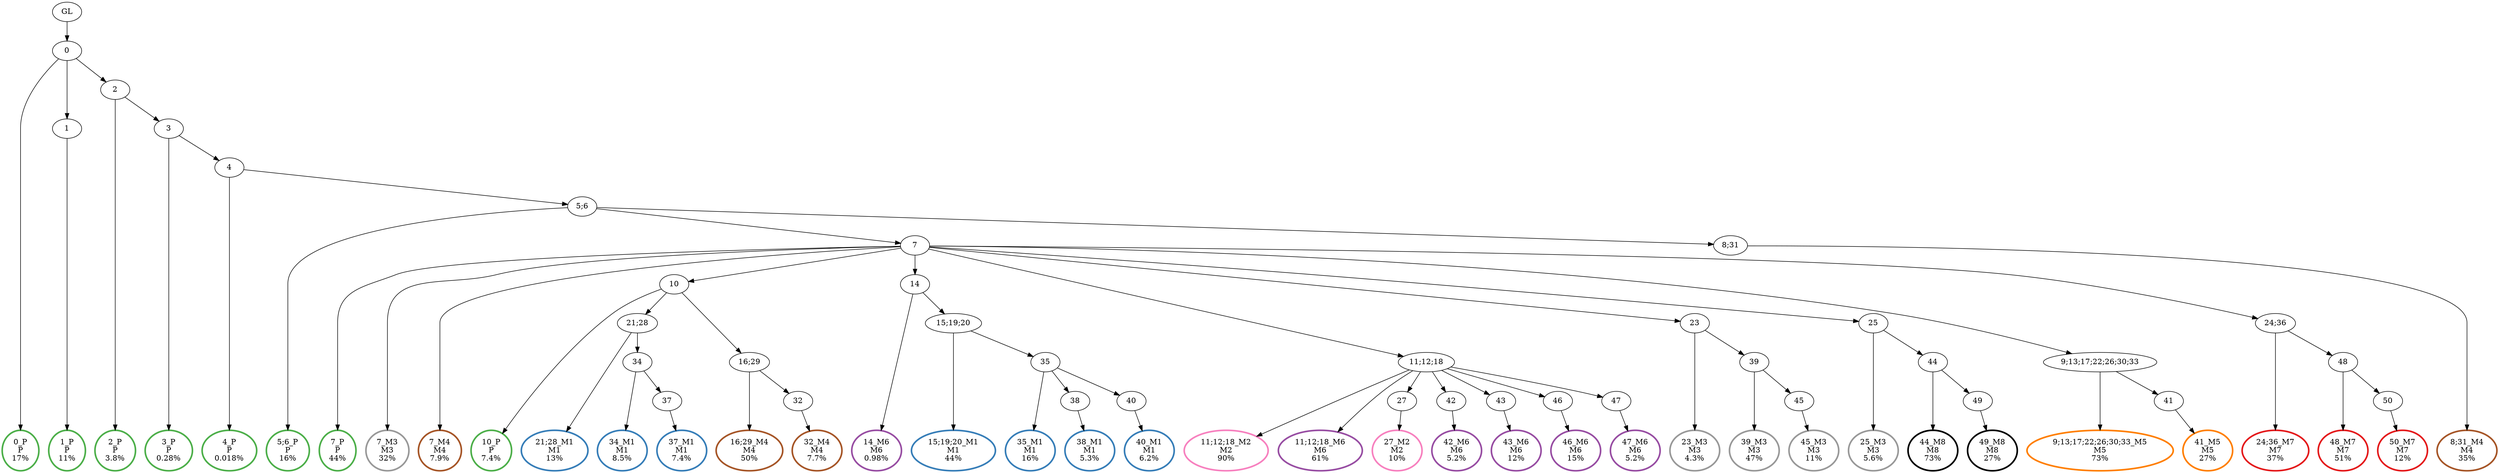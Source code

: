 digraph T {
	{
		rank=same
		73 [penwidth=3,colorscheme=set19,color=3,label="0_P\nP\n17%"]
		71 [penwidth=3,colorscheme=set19,color=3,label="1_P\nP\n11%"]
		69 [penwidth=3,colorscheme=set19,color=3,label="2_P\nP\n3.8%"]
		67 [penwidth=3,colorscheme=set19,color=3,label="3_P\nP\n0.28%"]
		65 [penwidth=3,colorscheme=set19,color=3,label="4_P\nP\n0.018%"]
		63 [penwidth=3,colorscheme=set19,color=3,label="5;6_P\nP\n16%"]
		61 [penwidth=3,colorscheme=set19,color=3,label="7_P\nP\n44%"]
		59 [penwidth=3,colorscheme=set19,color=3,label="10_P\nP\n7.4%"]
		57 [penwidth=3,colorscheme=set19,color=2,label="21;28_M1\nM1\n13%"]
		55 [penwidth=3,colorscheme=set19,color=2,label="34_M1\nM1\n8.5%"]
		53 [penwidth=3,colorscheme=set19,color=2,label="37_M1\nM1\n7.4%"]
		50 [penwidth=3,colorscheme=set19,color=2,label="15;19;20_M1\nM1\n44%"]
		48 [penwidth=3,colorscheme=set19,color=2,label="35_M1\nM1\n16%"]
		46 [penwidth=3,colorscheme=set19,color=2,label="38_M1\nM1\n5.3%"]
		44 [penwidth=3,colorscheme=set19,color=2,label="40_M1\nM1\n6.2%"]
		42 [penwidth=3,colorscheme=set19,color=8,label="11;12;18_M2\nM2\n90%"]
		40 [penwidth=3,colorscheme=set19,color=8,label="27_M2\nM2\n10%"]
		39 [penwidth=3,colorscheme=set19,color=9,label="7_M3\nM3\n32%"]
		37 [penwidth=3,colorscheme=set19,color=9,label="23_M3\nM3\n4.3%"]
		35 [penwidth=3,colorscheme=set19,color=9,label="39_M3\nM3\n47%"]
		33 [penwidth=3,colorscheme=set19,color=9,label="45_M3\nM3\n11%"]
		31 [penwidth=3,colorscheme=set19,color=9,label="25_M3\nM3\n5.6%"]
		30 [penwidth=3,colorscheme=set19,color=7,label="7_M4\nM4\n7.9%"]
		28 [penwidth=3,colorscheme=set19,color=7,label="16;29_M4\nM4\n50%"]
		26 [penwidth=3,colorscheme=set19,color=7,label="32_M4\nM4\n7.7%"]
		24 [penwidth=3,colorscheme=set19,color=7,label="8;31_M4\nM4\n35%"]
		22 [penwidth=3,colorscheme=set19,color=5,label="9;13;17;22;26;30;33_M5\nM5\n73%"]
		20 [penwidth=3,colorscheme=set19,color=5,label="41_M5\nM5\n27%"]
		19 [penwidth=3,colorscheme=set19,color=4,label="11;12;18_M6\nM6\n61%"]
		17 [penwidth=3,colorscheme=set19,color=4,label="42_M6\nM6\n5.2%"]
		15 [penwidth=3,colorscheme=set19,color=4,label="43_M6\nM6\n12%"]
		13 [penwidth=3,colorscheme=set19,color=4,label="46_M6\nM6\n15%"]
		11 [penwidth=3,colorscheme=set19,color=4,label="47_M6\nM6\n5.2%"]
		10 [penwidth=3,colorscheme=set19,color=4,label="14_M6\nM6\n0.98%"]
		8 [penwidth=3,colorscheme=set19,color=1,label="24;36_M7\nM7\n37%"]
		6 [penwidth=3,colorscheme=set19,color=1,label="48_M7\nM7\n51%"]
		4 [penwidth=3,colorscheme=set19,color=1,label="50_M7\nM7\n12%"]
		2 [penwidth=3,colorscheme=set19,color=10,label="44_M8\nM8\n73%"]
		0 [penwidth=3,colorscheme=set19,color=10,label="49_M8\nM8\n27%"]
	}
	75 [label="GL"]
	74 [label="0"]
	72 [label="1"]
	70 [label="2"]
	68 [label="3"]
	66 [label="4"]
	64 [label="5;6"]
	62 [label="7"]
	60 [label="10"]
	58 [label="21;28"]
	56 [label="34"]
	54 [label="37"]
	52 [label="14"]
	51 [label="15;19;20"]
	49 [label="35"]
	47 [label="38"]
	45 [label="40"]
	43 [label="11;12;18"]
	41 [label="27"]
	38 [label="23"]
	36 [label="39"]
	34 [label="45"]
	32 [label="25"]
	29 [label="16;29"]
	27 [label="32"]
	25 [label="8;31"]
	23 [label="9;13;17;22;26;30;33"]
	21 [label="41"]
	18 [label="42"]
	16 [label="43"]
	14 [label="46"]
	12 [label="47"]
	9 [label="24;36"]
	7 [label="48"]
	5 [label="50"]
	3 [label="44"]
	1 [label="49"]
	75 -> 74
	74 -> 73
	74 -> 72
	74 -> 70
	72 -> 71
	70 -> 69
	70 -> 68
	68 -> 67
	68 -> 66
	66 -> 65
	66 -> 64
	64 -> 63
	64 -> 62
	64 -> 25
	62 -> 61
	62 -> 60
	62 -> 52
	62 -> 43
	62 -> 39
	62 -> 38
	62 -> 32
	62 -> 30
	62 -> 23
	62 -> 9
	60 -> 59
	60 -> 58
	60 -> 29
	58 -> 57
	58 -> 56
	56 -> 55
	56 -> 54
	54 -> 53
	52 -> 51
	52 -> 10
	51 -> 50
	51 -> 49
	49 -> 48
	49 -> 47
	49 -> 45
	47 -> 46
	45 -> 44
	43 -> 42
	43 -> 41
	43 -> 19
	43 -> 18
	43 -> 16
	43 -> 14
	43 -> 12
	41 -> 40
	38 -> 37
	38 -> 36
	36 -> 35
	36 -> 34
	34 -> 33
	32 -> 31
	32 -> 3
	29 -> 28
	29 -> 27
	27 -> 26
	25 -> 24
	23 -> 22
	23 -> 21
	21 -> 20
	18 -> 17
	16 -> 15
	14 -> 13
	12 -> 11
	9 -> 8
	9 -> 7
	7 -> 6
	7 -> 5
	5 -> 4
	3 -> 2
	3 -> 1
	1 -> 0
}
